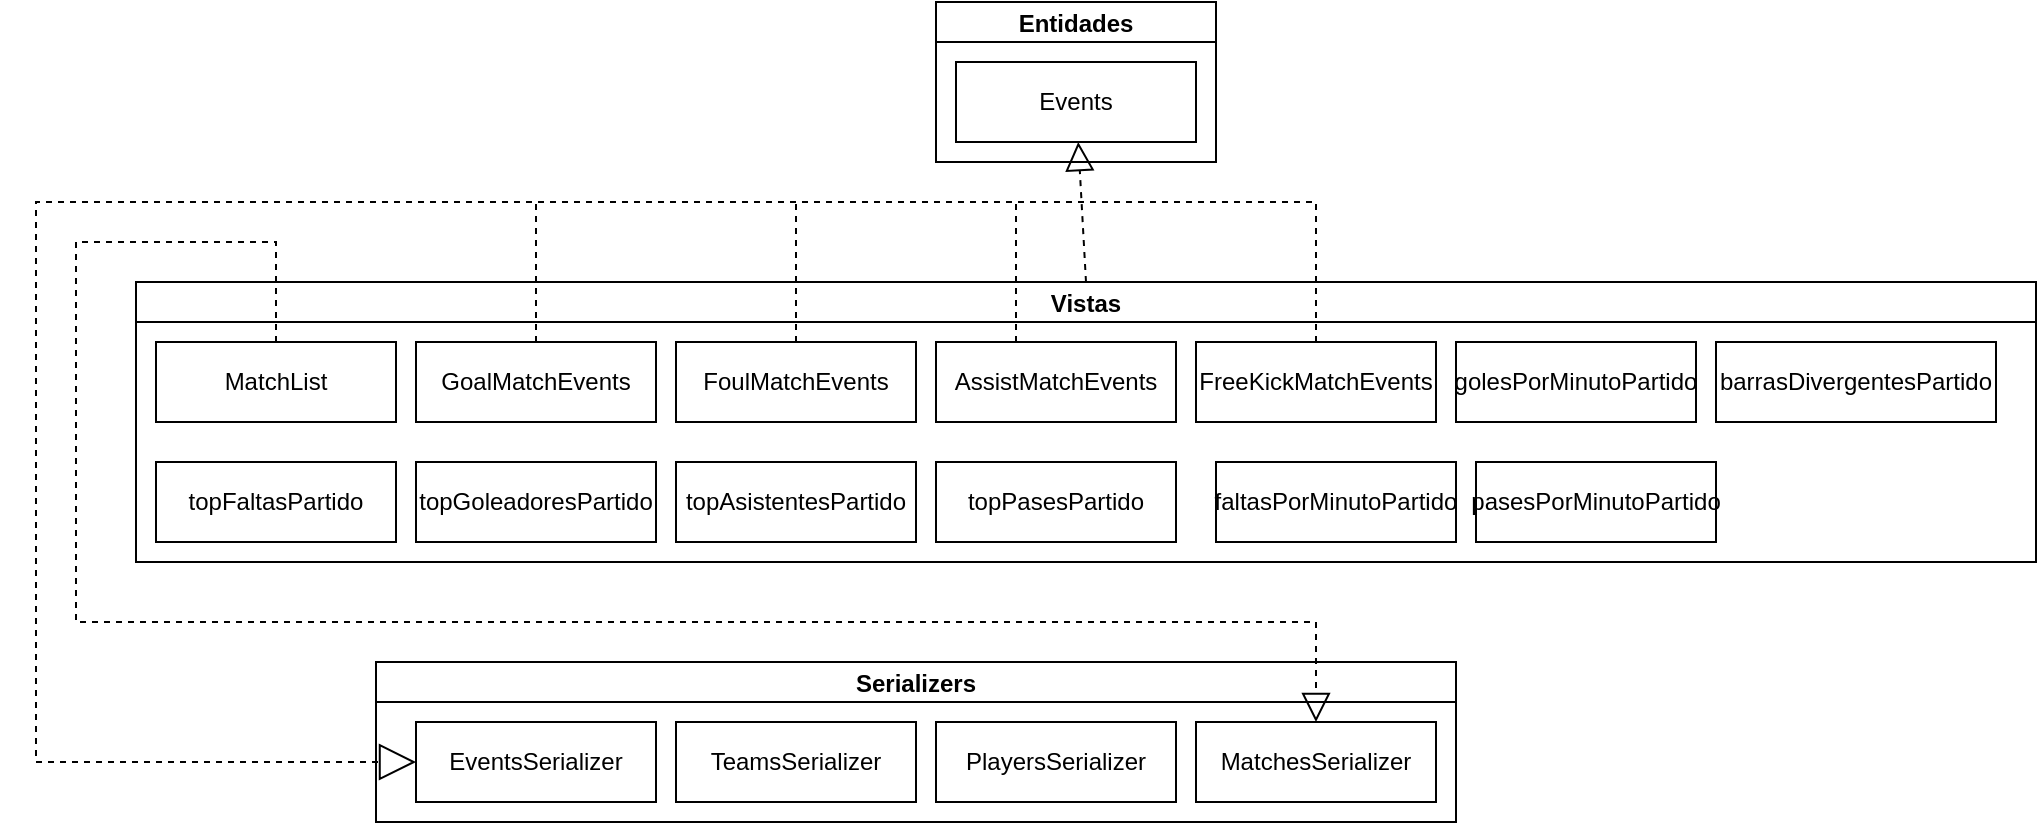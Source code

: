 <mxfile version="21.5.0" type="device">
  <diagram id="bMy_h3Av2Ug2Paj3Jpog" name="Page-1">
    <mxGraphModel dx="1642" dy="746" grid="1" gridSize="10" guides="1" tooltips="1" connect="1" arrows="1" fold="1" page="1" pageScale="1" pageWidth="850" pageHeight="1100" math="0" shadow="0">
      <root>
        <mxCell id="0" />
        <mxCell id="1" parent="0" />
        <mxCell id="2" value="Entidades" style="swimlane;startSize=20;horizontal=1;containerType=tree;" parent="1" vertex="1">
          <mxGeometry x="440" y="60" width="140" height="80" as="geometry" />
        </mxCell>
        <mxCell id="80" value="Events" style="whiteSpace=wrap;html=1;treeFolding=1;treeMoving=1;newEdgeStyle={&quot;edgeStyle&quot;:&quot;elbowEdgeStyle&quot;,&quot;startArrow&quot;:&quot;none&quot;,&quot;endArrow&quot;:&quot;none&quot;};" parent="2" vertex="1">
          <mxGeometry x="10" y="30" width="120" height="40" as="geometry" />
        </mxCell>
        <mxCell id="81" value="Vistas" style="swimlane;startSize=20;horizontal=1;containerType=tree;" parent="1" vertex="1">
          <mxGeometry x="40" y="200" width="950" height="140" as="geometry" />
        </mxCell>
        <mxCell id="85" value="MatchList" style="whiteSpace=wrap;html=1;treeFolding=1;treeMoving=1;newEdgeStyle={&quot;edgeStyle&quot;:&quot;elbowEdgeStyle&quot;,&quot;startArrow&quot;:&quot;none&quot;,&quot;endArrow&quot;:&quot;none&quot;};" parent="81" vertex="1">
          <mxGeometry x="10" y="30" width="120" height="40" as="geometry" />
        </mxCell>
        <mxCell id="86" value="GoalMatchEvents" style="whiteSpace=wrap;html=1;treeFolding=1;treeMoving=1;newEdgeStyle={&quot;edgeStyle&quot;:&quot;elbowEdgeStyle&quot;,&quot;startArrow&quot;:&quot;none&quot;,&quot;endArrow&quot;:&quot;none&quot;};" parent="81" vertex="1">
          <mxGeometry x="140" y="30" width="120" height="40" as="geometry" />
        </mxCell>
        <mxCell id="87" value="FoulMatchEvents" style="whiteSpace=wrap;html=1;treeFolding=1;treeMoving=1;newEdgeStyle={&quot;edgeStyle&quot;:&quot;elbowEdgeStyle&quot;,&quot;startArrow&quot;:&quot;none&quot;,&quot;endArrow&quot;:&quot;none&quot;};" parent="81" vertex="1">
          <mxGeometry x="270" y="30" width="120" height="40" as="geometry" />
        </mxCell>
        <mxCell id="88" value="AssistMatchEvents" style="whiteSpace=wrap;html=1;treeFolding=1;treeMoving=1;newEdgeStyle={&quot;edgeStyle&quot;:&quot;elbowEdgeStyle&quot;,&quot;startArrow&quot;:&quot;none&quot;,&quot;endArrow&quot;:&quot;none&quot;};" parent="81" vertex="1">
          <mxGeometry x="400" y="30" width="120" height="40" as="geometry" />
        </mxCell>
        <mxCell id="90" value="topGoleadoresPartido" style="whiteSpace=wrap;html=1;treeFolding=1;treeMoving=1;newEdgeStyle={&quot;edgeStyle&quot;:&quot;elbowEdgeStyle&quot;,&quot;startArrow&quot;:&quot;none&quot;,&quot;endArrow&quot;:&quot;none&quot;};" parent="81" vertex="1">
          <mxGeometry x="140" y="90" width="120" height="40" as="geometry" />
        </mxCell>
        <mxCell id="91" value="topAsistentesPartido" style="whiteSpace=wrap;html=1;treeFolding=1;treeMoving=1;newEdgeStyle={&quot;edgeStyle&quot;:&quot;elbowEdgeStyle&quot;,&quot;startArrow&quot;:&quot;none&quot;,&quot;endArrow&quot;:&quot;none&quot;};" parent="81" vertex="1">
          <mxGeometry x="270" y="90" width="120" height="40" as="geometry" />
        </mxCell>
        <mxCell id="92" value="golesPorMinutoPartido" style="whiteSpace=wrap;html=1;treeFolding=1;treeMoving=1;newEdgeStyle={&quot;edgeStyle&quot;:&quot;elbowEdgeStyle&quot;,&quot;startArrow&quot;:&quot;none&quot;,&quot;endArrow&quot;:&quot;none&quot;};" parent="81" vertex="1">
          <mxGeometry x="660" y="30" width="120" height="40" as="geometry" />
        </mxCell>
        <mxCell id="93" value="faltasPorMinutoPartido" style="whiteSpace=wrap;html=1;treeFolding=1;treeMoving=1;newEdgeStyle={&quot;edgeStyle&quot;:&quot;elbowEdgeStyle&quot;,&quot;startArrow&quot;:&quot;none&quot;,&quot;endArrow&quot;:&quot;none&quot;};" parent="81" vertex="1">
          <mxGeometry x="540" y="90" width="120" height="40" as="geometry" />
        </mxCell>
        <mxCell id="95" value="barrasDivergentesPartido" style="whiteSpace=wrap;html=1;treeFolding=1;treeMoving=1;newEdgeStyle={&quot;edgeStyle&quot;:&quot;elbowEdgeStyle&quot;,&quot;startArrow&quot;:&quot;none&quot;,&quot;endArrow&quot;:&quot;none&quot;};" parent="81" vertex="1">
          <mxGeometry x="790" y="30" width="140" height="40" as="geometry" />
        </mxCell>
        <mxCell id="111" value="FreeKickMatchEvents" style="whiteSpace=wrap;html=1;treeFolding=1;treeMoving=1;newEdgeStyle={&quot;edgeStyle&quot;:&quot;elbowEdgeStyle&quot;,&quot;startArrow&quot;:&quot;none&quot;,&quot;endArrow&quot;:&quot;none&quot;};" parent="81" vertex="1">
          <mxGeometry x="530" y="30" width="120" height="40" as="geometry" />
        </mxCell>
        <mxCell id="113" value="topFaltasPartido" style="whiteSpace=wrap;html=1;treeFolding=1;treeMoving=1;newEdgeStyle={&quot;edgeStyle&quot;:&quot;elbowEdgeStyle&quot;,&quot;startArrow&quot;:&quot;none&quot;,&quot;endArrow&quot;:&quot;none&quot;};" parent="81" vertex="1">
          <mxGeometry x="10" y="90" width="120" height="40" as="geometry" />
        </mxCell>
        <mxCell id="114" value="topPasesPartido" style="whiteSpace=wrap;html=1;treeFolding=1;treeMoving=1;newEdgeStyle={&quot;edgeStyle&quot;:&quot;elbowEdgeStyle&quot;,&quot;startArrow&quot;:&quot;none&quot;,&quot;endArrow&quot;:&quot;none&quot;};" parent="81" vertex="1">
          <mxGeometry x="400" y="90" width="120" height="40" as="geometry" />
        </mxCell>
        <mxCell id="115" value="pasesPorMinutoPartido" style="whiteSpace=wrap;html=1;treeFolding=1;treeMoving=1;newEdgeStyle={&quot;edgeStyle&quot;:&quot;elbowEdgeStyle&quot;,&quot;startArrow&quot;:&quot;none&quot;,&quot;endArrow&quot;:&quot;none&quot;};" parent="81" vertex="1">
          <mxGeometry x="670" y="90" width="120" height="40" as="geometry" />
        </mxCell>
        <mxCell id="XT0Hjz6V6VjEfw9DZU1I-120" value="" style="endArrow=none;dashed=1;html=1;strokeWidth=1;rounded=0;exitX=0.5;exitY=0;exitDx=0;exitDy=0;" parent="81" source="86" edge="1">
          <mxGeometry width="50" height="50" relative="1" as="geometry">
            <mxPoint x="150" y="60" as="sourcePoint" />
            <mxPoint x="200" y="-40" as="targetPoint" />
          </mxGeometry>
        </mxCell>
        <mxCell id="98" value="Serializers" style="swimlane;startSize=20;horizontal=1;containerType=tree;" parent="1" vertex="1">
          <mxGeometry x="160" y="390" width="540" height="80" as="geometry" />
        </mxCell>
        <mxCell id="100" value="TeamsSerializer" style="whiteSpace=wrap;html=1;treeFolding=1;treeMoving=1;newEdgeStyle={&quot;edgeStyle&quot;:&quot;elbowEdgeStyle&quot;,&quot;startArrow&quot;:&quot;none&quot;,&quot;endArrow&quot;:&quot;none&quot;};" parent="98" vertex="1">
          <mxGeometry x="150" y="30" width="120" height="40" as="geometry" />
        </mxCell>
        <mxCell id="101" value="PlayersSerializer" style="whiteSpace=wrap;html=1;treeFolding=1;treeMoving=1;newEdgeStyle={&quot;edgeStyle&quot;:&quot;elbowEdgeStyle&quot;,&quot;startArrow&quot;:&quot;none&quot;,&quot;endArrow&quot;:&quot;none&quot;};" parent="98" vertex="1">
          <mxGeometry x="280" y="30" width="120" height="40" as="geometry" />
        </mxCell>
        <mxCell id="102" value="MatchesSerializer" style="whiteSpace=wrap;html=1;treeFolding=1;treeMoving=1;newEdgeStyle={&quot;edgeStyle&quot;:&quot;elbowEdgeStyle&quot;,&quot;startArrow&quot;:&quot;none&quot;,&quot;endArrow&quot;:&quot;none&quot;};" parent="98" vertex="1">
          <mxGeometry x="410" y="30" width="120" height="40" as="geometry" />
        </mxCell>
        <mxCell id="XT0Hjz6V6VjEfw9DZU1I-118" value="EventsSerializer" style="whiteSpace=wrap;html=1;treeFolding=1;treeMoving=1;newEdgeStyle={&quot;edgeStyle&quot;:&quot;elbowEdgeStyle&quot;,&quot;startArrow&quot;:&quot;none&quot;,&quot;endArrow&quot;:&quot;none&quot;};" parent="98" vertex="1">
          <mxGeometry x="20" y="30" width="120" height="40" as="geometry" />
        </mxCell>
        <mxCell id="XT0Hjz6V6VjEfw9DZU1I-116" value="" style="endArrow=block;dashed=1;endFill=0;endSize=12;html=1;rounded=0;exitX=0.5;exitY=0;exitDx=0;exitDy=0;entryX=0.5;entryY=0;entryDx=0;entryDy=0;" parent="1" source="85" target="102" edge="1">
          <mxGeometry width="160" relative="1" as="geometry">
            <mxPoint x="520" y="140" as="sourcePoint" />
            <mxPoint x="525" y="210" as="targetPoint" />
            <Array as="points">
              <mxPoint x="110" y="180" />
              <mxPoint x="10" y="180" />
              <mxPoint x="10" y="370" />
              <mxPoint x="630" y="370" />
            </Array>
          </mxGeometry>
        </mxCell>
        <mxCell id="XT0Hjz6V6VjEfw9DZU1I-119" value="" style="endArrow=block;endSize=16;endFill=0;html=1;rounded=0;exitX=0.5;exitY=0;exitDx=0;exitDy=0;entryX=0;entryY=0.5;entryDx=0;entryDy=0;dashed=1;" parent="1" source="111" target="XT0Hjz6V6VjEfw9DZU1I-118" edge="1">
          <mxGeometry x="0.068" y="-60" width="160" relative="1" as="geometry">
            <mxPoint x="-30" y="490" as="sourcePoint" />
            <mxPoint x="130" y="490" as="targetPoint" />
            <Array as="points">
              <mxPoint x="630" y="160" />
              <mxPoint x="-10" y="160" />
              <mxPoint x="-10" y="440" />
            </Array>
            <mxPoint as="offset" />
          </mxGeometry>
        </mxCell>
        <mxCell id="XT0Hjz6V6VjEfw9DZU1I-121" value="" style="endArrow=none;dashed=1;html=1;strokeWidth=1;rounded=0;exitX=0.5;exitY=0;exitDx=0;exitDy=0;" parent="1" edge="1">
          <mxGeometry width="50" height="50" relative="1" as="geometry">
            <mxPoint x="370" y="230" as="sourcePoint" />
            <mxPoint x="370" y="160" as="targetPoint" />
          </mxGeometry>
        </mxCell>
        <mxCell id="XT0Hjz6V6VjEfw9DZU1I-122" value="" style="endArrow=none;dashed=1;html=1;strokeWidth=1;rounded=0;exitX=0.5;exitY=0;exitDx=0;exitDy=0;" parent="1" edge="1">
          <mxGeometry width="50" height="50" relative="1" as="geometry">
            <mxPoint x="480" y="230" as="sourcePoint" />
            <mxPoint x="480" y="160" as="targetPoint" />
          </mxGeometry>
        </mxCell>
        <mxCell id="XT0Hjz6V6VjEfw9DZU1I-115" value="" style="endArrow=block;dashed=1;endFill=0;endSize=12;html=1;rounded=0;exitX=0.5;exitY=0;exitDx=0;exitDy=0;" parent="1" source="81" target="80" edge="1">
          <mxGeometry width="160" relative="1" as="geometry">
            <mxPoint x="370" y="170" as="sourcePoint" />
            <mxPoint x="530" y="170" as="targetPoint" />
          </mxGeometry>
        </mxCell>
      </root>
    </mxGraphModel>
  </diagram>
</mxfile>
